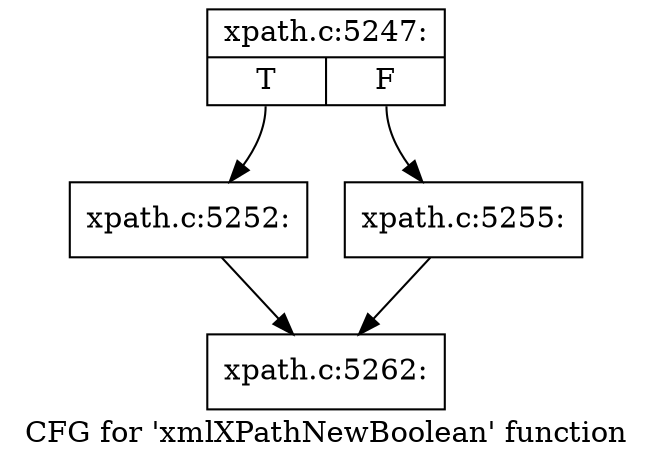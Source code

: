 digraph "CFG for 'xmlXPathNewBoolean' function" {
	label="CFG for 'xmlXPathNewBoolean' function";

	Node0x48a2250 [shape=record,label="{xpath.c:5247:|{<s0>T|<s1>F}}"];
	Node0x48a2250:s0 -> Node0x489fdd0;
	Node0x48a2250:s1 -> Node0x48a2df0;
	Node0x489fdd0 [shape=record,label="{xpath.c:5252:}"];
	Node0x489fdd0 -> Node0x489f810;
	Node0x48a2df0 [shape=record,label="{xpath.c:5255:}"];
	Node0x48a2df0 -> Node0x489f810;
	Node0x489f810 [shape=record,label="{xpath.c:5262:}"];
}
